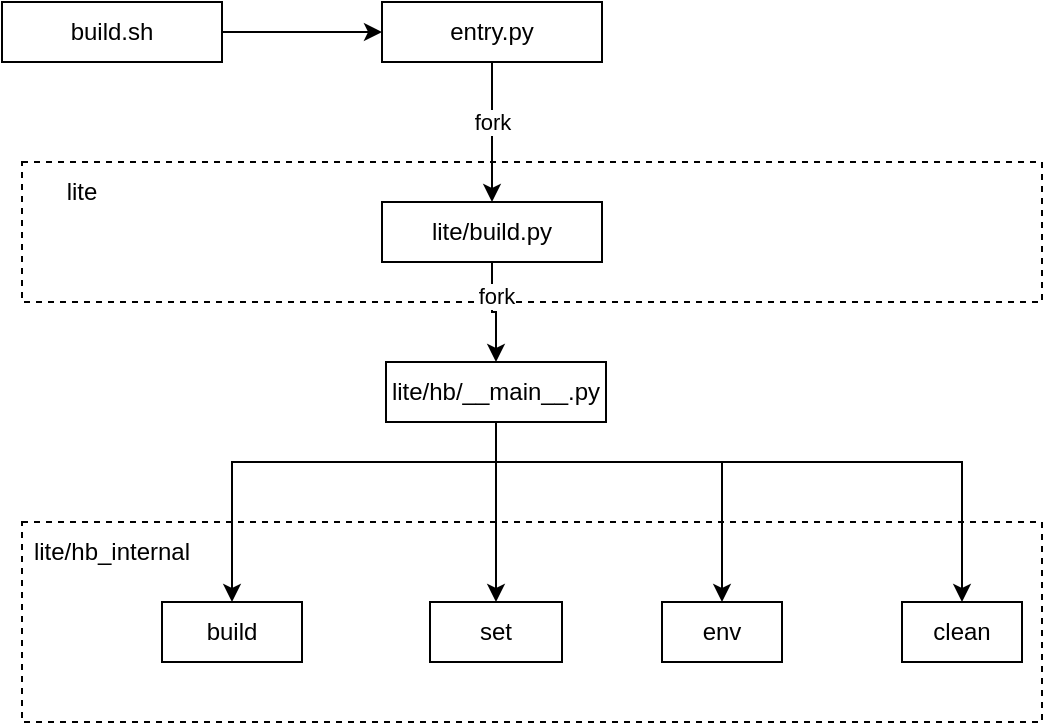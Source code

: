 <mxfile version="20.0.4" type="github">
  <diagram id="GFBi86Y5M8hVDYYg-J3f" name="Page-1">
    <mxGraphModel dx="1422" dy="762" grid="1" gridSize="10" guides="1" tooltips="1" connect="1" arrows="1" fold="1" page="1" pageScale="1" pageWidth="827" pageHeight="1169" math="0" shadow="0">
      <root>
        <mxCell id="0" />
        <mxCell id="1" parent="0" />
        <mxCell id="FEH4WWXBPxlkjgHYf7Cm-22" value="" style="rounded=0;whiteSpace=wrap;html=1;dashed=1;" vertex="1" parent="1">
          <mxGeometry x="80" y="420" width="510" height="100" as="geometry" />
        </mxCell>
        <mxCell id="FEH4WWXBPxlkjgHYf7Cm-12" value="" style="rounded=0;whiteSpace=wrap;html=1;dashed=1;" vertex="1" parent="1">
          <mxGeometry x="80" y="240" width="510" height="70" as="geometry" />
        </mxCell>
        <mxCell id="FEH4WWXBPxlkjgHYf7Cm-3" value="" style="edgeStyle=orthogonalEdgeStyle;rounded=0;orthogonalLoop=1;jettySize=auto;html=1;" edge="1" parent="1" source="FEH4WWXBPxlkjgHYf7Cm-1" target="FEH4WWXBPxlkjgHYf7Cm-2">
          <mxGeometry relative="1" as="geometry" />
        </mxCell>
        <mxCell id="FEH4WWXBPxlkjgHYf7Cm-1" value="build.sh" style="rounded=0;whiteSpace=wrap;html=1;" vertex="1" parent="1">
          <mxGeometry x="70" y="160" width="110" height="30" as="geometry" />
        </mxCell>
        <mxCell id="FEH4WWXBPxlkjgHYf7Cm-5" value="" style="edgeStyle=orthogonalEdgeStyle;rounded=0;orthogonalLoop=1;jettySize=auto;html=1;" edge="1" parent="1" source="FEH4WWXBPxlkjgHYf7Cm-2" target="FEH4WWXBPxlkjgHYf7Cm-4">
          <mxGeometry relative="1" as="geometry" />
        </mxCell>
        <mxCell id="FEH4WWXBPxlkjgHYf7Cm-6" value="fork" style="edgeLabel;html=1;align=center;verticalAlign=middle;resizable=0;points=[];" vertex="1" connectable="0" parent="FEH4WWXBPxlkjgHYf7Cm-5">
          <mxGeometry x="0.25" y="3" relative="1" as="geometry">
            <mxPoint x="-3" y="-14" as="offset" />
          </mxGeometry>
        </mxCell>
        <mxCell id="FEH4WWXBPxlkjgHYf7Cm-2" value="entry.py" style="rounded=0;whiteSpace=wrap;html=1;" vertex="1" parent="1">
          <mxGeometry x="260" y="160" width="110" height="30" as="geometry" />
        </mxCell>
        <mxCell id="FEH4WWXBPxlkjgHYf7Cm-8" value="" style="edgeStyle=orthogonalEdgeStyle;rounded=0;orthogonalLoop=1;jettySize=auto;html=1;startArrow=none;" edge="1" parent="1" target="FEH4WWXBPxlkjgHYf7Cm-7">
          <mxGeometry relative="1" as="geometry">
            <mxPoint x="315" y="340" as="sourcePoint" />
          </mxGeometry>
        </mxCell>
        <mxCell id="FEH4WWXBPxlkjgHYf7Cm-4" value="lite/build.py" style="rounded=0;whiteSpace=wrap;html=1;" vertex="1" parent="1">
          <mxGeometry x="260" y="260" width="110" height="30" as="geometry" />
        </mxCell>
        <mxCell id="FEH4WWXBPxlkjgHYf7Cm-15" value="" style="edgeStyle=orthogonalEdgeStyle;rounded=0;orthogonalLoop=1;jettySize=auto;html=1;exitX=0.5;exitY=1;exitDx=0;exitDy=0;" edge="1" parent="1" source="FEH4WWXBPxlkjgHYf7Cm-7" target="FEH4WWXBPxlkjgHYf7Cm-14">
          <mxGeometry relative="1" as="geometry">
            <Array as="points">
              <mxPoint x="317" y="390" />
              <mxPoint x="185" y="390" />
            </Array>
          </mxGeometry>
        </mxCell>
        <mxCell id="FEH4WWXBPxlkjgHYf7Cm-19" style="edgeStyle=orthogonalEdgeStyle;rounded=0;orthogonalLoop=1;jettySize=auto;html=1;entryX=0.5;entryY=0;entryDx=0;entryDy=0;exitX=0.5;exitY=1;exitDx=0;exitDy=0;" edge="1" parent="1" source="FEH4WWXBPxlkjgHYf7Cm-7" target="FEH4WWXBPxlkjgHYf7Cm-16">
          <mxGeometry relative="1" as="geometry">
            <Array as="points">
              <mxPoint x="317" y="380" />
              <mxPoint x="317" y="380" />
            </Array>
          </mxGeometry>
        </mxCell>
        <mxCell id="FEH4WWXBPxlkjgHYf7Cm-20" style="edgeStyle=orthogonalEdgeStyle;rounded=0;orthogonalLoop=1;jettySize=auto;html=1;entryX=0.5;entryY=0;entryDx=0;entryDy=0;exitX=0.5;exitY=1;exitDx=0;exitDy=0;" edge="1" parent="1" source="FEH4WWXBPxlkjgHYf7Cm-7" target="FEH4WWXBPxlkjgHYf7Cm-17">
          <mxGeometry relative="1" as="geometry">
            <Array as="points">
              <mxPoint x="317" y="390" />
              <mxPoint x="430" y="390" />
            </Array>
          </mxGeometry>
        </mxCell>
        <mxCell id="FEH4WWXBPxlkjgHYf7Cm-21" style="edgeStyle=orthogonalEdgeStyle;rounded=0;orthogonalLoop=1;jettySize=auto;html=1;entryX=0.5;entryY=0;entryDx=0;entryDy=0;exitX=0.5;exitY=1;exitDx=0;exitDy=0;" edge="1" parent="1" source="FEH4WWXBPxlkjgHYf7Cm-7" target="FEH4WWXBPxlkjgHYf7Cm-18">
          <mxGeometry relative="1" as="geometry">
            <Array as="points">
              <mxPoint x="317" y="390" />
              <mxPoint x="550" y="390" />
            </Array>
          </mxGeometry>
        </mxCell>
        <mxCell id="FEH4WWXBPxlkjgHYf7Cm-7" value="lite/hb/__main__.py" style="rounded=0;whiteSpace=wrap;html=1;" vertex="1" parent="1">
          <mxGeometry x="262" y="340" width="110" height="30" as="geometry" />
        </mxCell>
        <mxCell id="FEH4WWXBPxlkjgHYf7Cm-13" value="lite" style="text;html=1;strokeColor=none;fillColor=none;align=center;verticalAlign=middle;whiteSpace=wrap;rounded=0;" vertex="1" parent="1">
          <mxGeometry x="80" y="240" width="60" height="30" as="geometry" />
        </mxCell>
        <mxCell id="FEH4WWXBPxlkjgHYf7Cm-14" value="build" style="rounded=0;whiteSpace=wrap;html=1;" vertex="1" parent="1">
          <mxGeometry x="150" y="460" width="70" height="30" as="geometry" />
        </mxCell>
        <mxCell id="FEH4WWXBPxlkjgHYf7Cm-16" value="set" style="rounded=0;whiteSpace=wrap;html=1;" vertex="1" parent="1">
          <mxGeometry x="284" y="460" width="66" height="30" as="geometry" />
        </mxCell>
        <mxCell id="FEH4WWXBPxlkjgHYf7Cm-17" value="env" style="rounded=0;whiteSpace=wrap;html=1;" vertex="1" parent="1">
          <mxGeometry x="400" y="460" width="60" height="30" as="geometry" />
        </mxCell>
        <mxCell id="FEH4WWXBPxlkjgHYf7Cm-18" value="clean" style="rounded=0;whiteSpace=wrap;html=1;" vertex="1" parent="1">
          <mxGeometry x="520" y="460" width="60" height="30" as="geometry" />
        </mxCell>
        <mxCell id="FEH4WWXBPxlkjgHYf7Cm-23" value="lite/hb_internal" style="text;html=1;strokeColor=none;fillColor=none;align=center;verticalAlign=middle;whiteSpace=wrap;rounded=0;" vertex="1" parent="1">
          <mxGeometry x="80" y="420" width="90" height="30" as="geometry" />
        </mxCell>
        <mxCell id="FEH4WWXBPxlkjgHYf7Cm-24" value="" style="edgeStyle=orthogonalEdgeStyle;rounded=0;orthogonalLoop=1;jettySize=auto;html=1;exitX=0.5;exitY=1;exitDx=0;exitDy=0;" edge="1" parent="1" source="FEH4WWXBPxlkjgHYf7Cm-4" target="FEH4WWXBPxlkjgHYf7Cm-7">
          <mxGeometry relative="1" as="geometry">
            <mxPoint x="325" y="200" as="sourcePoint" />
            <mxPoint x="325" y="270" as="targetPoint" />
          </mxGeometry>
        </mxCell>
        <mxCell id="FEH4WWXBPxlkjgHYf7Cm-25" value="fork" style="edgeLabel;html=1;align=center;verticalAlign=middle;resizable=0;points=[];" vertex="1" connectable="0" parent="FEH4WWXBPxlkjgHYf7Cm-24">
          <mxGeometry x="0.25" y="3" relative="1" as="geometry">
            <mxPoint x="-3" y="-14" as="offset" />
          </mxGeometry>
        </mxCell>
      </root>
    </mxGraphModel>
  </diagram>
</mxfile>
